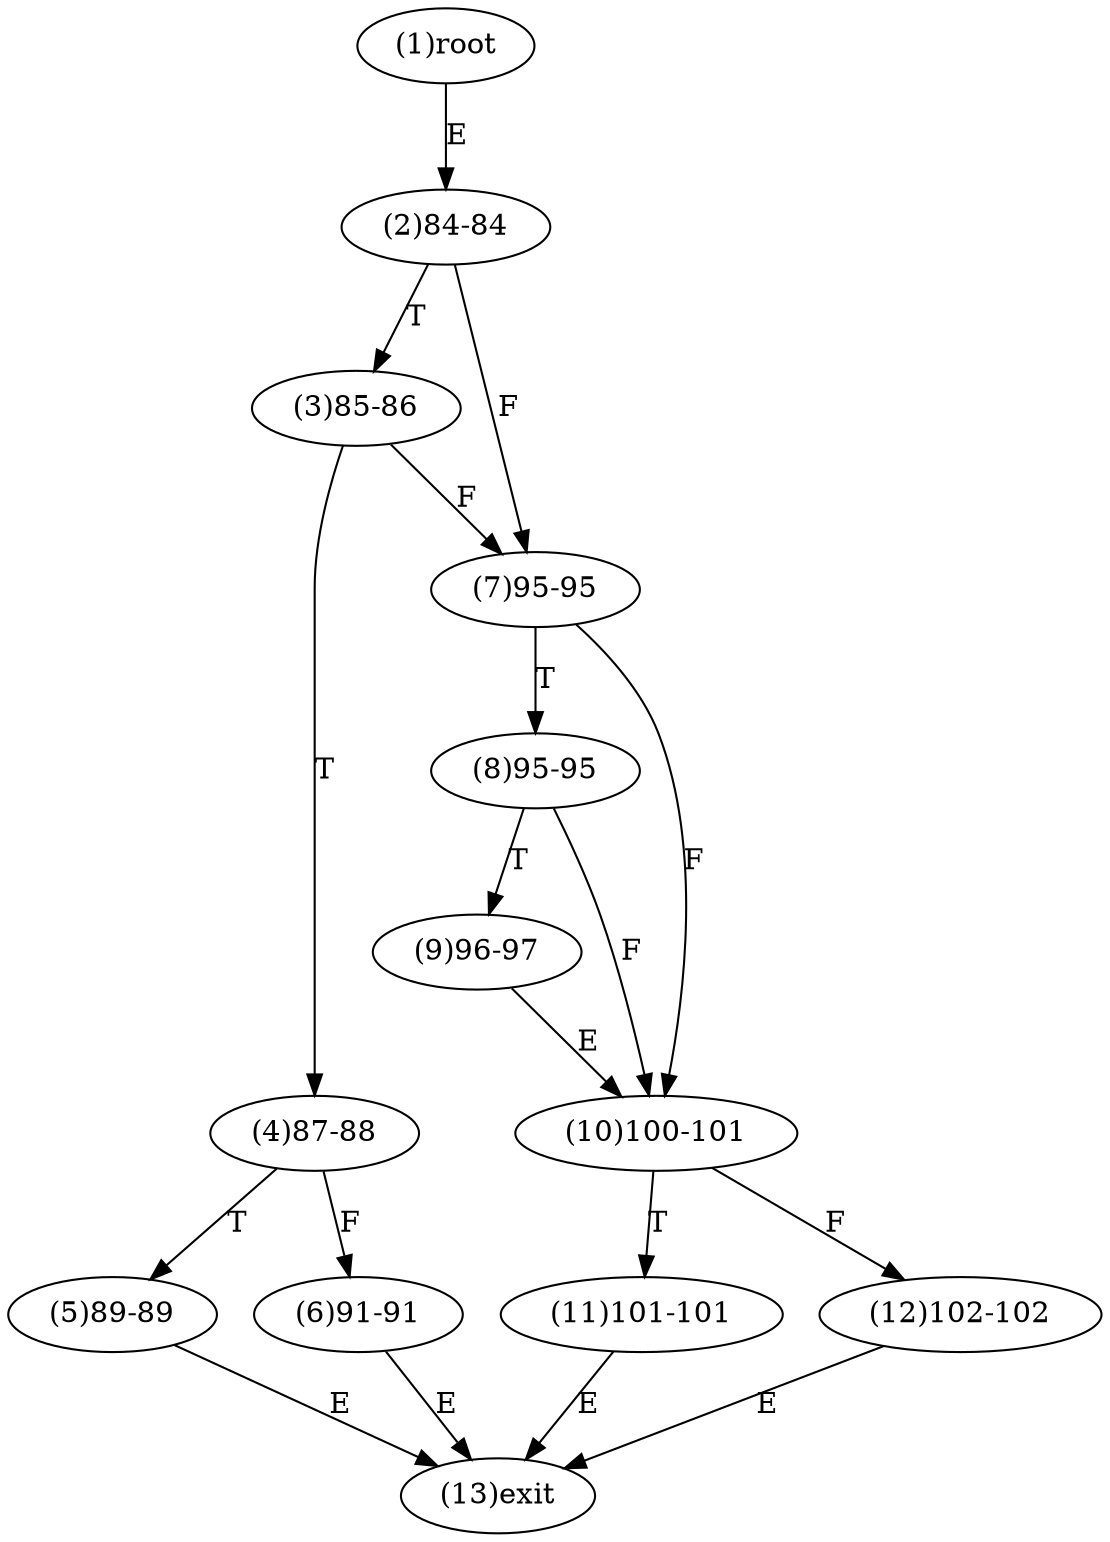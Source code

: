 digraph "" { 
1[ label="(1)root"];
2[ label="(2)84-84"];
3[ label="(3)85-86"];
4[ label="(4)87-88"];
5[ label="(5)89-89"];
6[ label="(6)91-91"];
7[ label="(7)95-95"];
8[ label="(8)95-95"];
9[ label="(9)96-97"];
10[ label="(10)100-101"];
11[ label="(11)101-101"];
12[ label="(12)102-102"];
13[ label="(13)exit"];
1->2[ label="E"];
2->7[ label="F"];
2->3[ label="T"];
3->7[ label="F"];
3->4[ label="T"];
4->6[ label="F"];
4->5[ label="T"];
5->13[ label="E"];
6->13[ label="E"];
7->10[ label="F"];
7->8[ label="T"];
8->10[ label="F"];
8->9[ label="T"];
9->10[ label="E"];
10->12[ label="F"];
10->11[ label="T"];
11->13[ label="E"];
12->13[ label="E"];
}